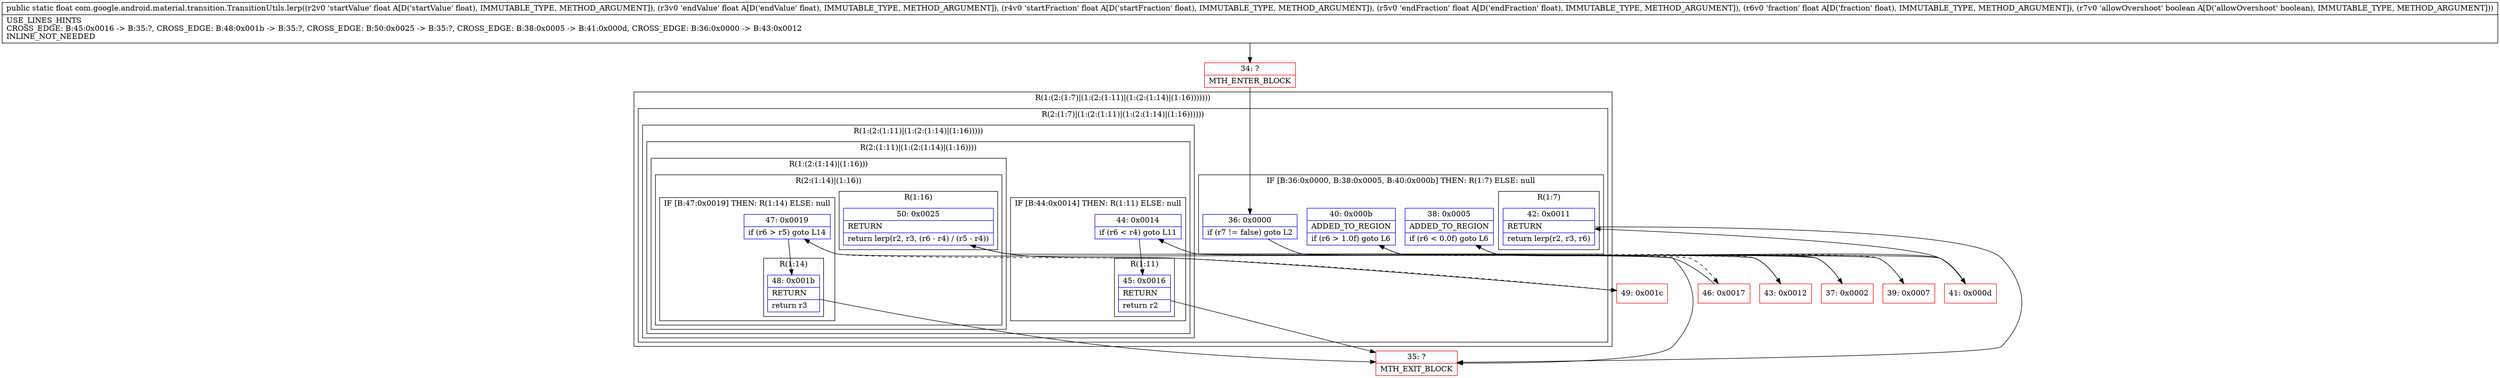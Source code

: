 digraph "CFG forcom.google.android.material.transition.TransitionUtils.lerp(FFFFFZ)F" {
subgraph cluster_Region_2112919297 {
label = "R(1:(2:(1:7)|(1:(2:(1:11)|(1:(2:(1:14)|(1:16)))))))";
node [shape=record,color=blue];
subgraph cluster_Region_1570553286 {
label = "R(2:(1:7)|(1:(2:(1:11)|(1:(2:(1:14)|(1:16))))))";
node [shape=record,color=blue];
subgraph cluster_IfRegion_1858123351 {
label = "IF [B:36:0x0000, B:38:0x0005, B:40:0x000b] THEN: R(1:7) ELSE: null";
node [shape=record,color=blue];
Node_36 [shape=record,label="{36\:\ 0x0000|if (r7 != false) goto L2\l}"];
Node_38 [shape=record,label="{38\:\ 0x0005|ADDED_TO_REGION\l|if (r6 \< 0.0f) goto L6\l}"];
Node_40 [shape=record,label="{40\:\ 0x000b|ADDED_TO_REGION\l|if (r6 \> 1.0f) goto L6\l}"];
subgraph cluster_Region_114928169 {
label = "R(1:7)";
node [shape=record,color=blue];
Node_42 [shape=record,label="{42\:\ 0x0011|RETURN\l|return lerp(r2, r3, r6)\l}"];
}
}
subgraph cluster_Region_2145938796 {
label = "R(1:(2:(1:11)|(1:(2:(1:14)|(1:16)))))";
node [shape=record,color=blue];
subgraph cluster_Region_1201835482 {
label = "R(2:(1:11)|(1:(2:(1:14)|(1:16))))";
node [shape=record,color=blue];
subgraph cluster_IfRegion_742123895 {
label = "IF [B:44:0x0014] THEN: R(1:11) ELSE: null";
node [shape=record,color=blue];
Node_44 [shape=record,label="{44\:\ 0x0014|if (r6 \< r4) goto L11\l}"];
subgraph cluster_Region_1744340539 {
label = "R(1:11)";
node [shape=record,color=blue];
Node_45 [shape=record,label="{45\:\ 0x0016|RETURN\l|return r2\l}"];
}
}
subgraph cluster_Region_1539769509 {
label = "R(1:(2:(1:14)|(1:16)))";
node [shape=record,color=blue];
subgraph cluster_Region_148409946 {
label = "R(2:(1:14)|(1:16))";
node [shape=record,color=blue];
subgraph cluster_IfRegion_2069605991 {
label = "IF [B:47:0x0019] THEN: R(1:14) ELSE: null";
node [shape=record,color=blue];
Node_47 [shape=record,label="{47\:\ 0x0019|if (r6 \> r5) goto L14\l}"];
subgraph cluster_Region_1479616105 {
label = "R(1:14)";
node [shape=record,color=blue];
Node_48 [shape=record,label="{48\:\ 0x001b|RETURN\l|return r3\l}"];
}
}
subgraph cluster_Region_993059814 {
label = "R(1:16)";
node [shape=record,color=blue];
Node_50 [shape=record,label="{50\:\ 0x0025|RETURN\l|return lerp(r2, r3, (r6 \- r4) \/ (r5 \- r4))\l}"];
}
}
}
}
}
}
}
Node_34 [shape=record,color=red,label="{34\:\ ?|MTH_ENTER_BLOCK\l}"];
Node_37 [shape=record,color=red,label="{37\:\ 0x0002}"];
Node_39 [shape=record,color=red,label="{39\:\ 0x0007}"];
Node_41 [shape=record,color=red,label="{41\:\ 0x000d}"];
Node_35 [shape=record,color=red,label="{35\:\ ?|MTH_EXIT_BLOCK\l}"];
Node_43 [shape=record,color=red,label="{43\:\ 0x0012}"];
Node_46 [shape=record,color=red,label="{46\:\ 0x0017}"];
Node_49 [shape=record,color=red,label="{49\:\ 0x001c}"];
MethodNode[shape=record,label="{public static float com.google.android.material.transition.TransitionUtils.lerp((r2v0 'startValue' float A[D('startValue' float), IMMUTABLE_TYPE, METHOD_ARGUMENT]), (r3v0 'endValue' float A[D('endValue' float), IMMUTABLE_TYPE, METHOD_ARGUMENT]), (r4v0 'startFraction' float A[D('startFraction' float), IMMUTABLE_TYPE, METHOD_ARGUMENT]), (r5v0 'endFraction' float A[D('endFraction' float), IMMUTABLE_TYPE, METHOD_ARGUMENT]), (r6v0 'fraction' float A[D('fraction' float), IMMUTABLE_TYPE, METHOD_ARGUMENT]), (r7v0 'allowOvershoot' boolean A[D('allowOvershoot' boolean), IMMUTABLE_TYPE, METHOD_ARGUMENT]))  | USE_LINES_HINTS\lCROSS_EDGE: B:45:0x0016 \-\> B:35:?, CROSS_EDGE: B:48:0x001b \-\> B:35:?, CROSS_EDGE: B:50:0x0025 \-\> B:35:?, CROSS_EDGE: B:38:0x0005 \-\> B:41:0x000d, CROSS_EDGE: B:36:0x0000 \-\> B:43:0x0012\lINLINE_NOT_NEEDED\l}"];
MethodNode -> Node_34;Node_36 -> Node_37;
Node_36 -> Node_43[style=dashed];
Node_38 -> Node_39[style=dashed];
Node_38 -> Node_41;
Node_40 -> Node_41;
Node_40 -> Node_43[style=dashed];
Node_42 -> Node_35;
Node_44 -> Node_45;
Node_44 -> Node_46[style=dashed];
Node_45 -> Node_35;
Node_47 -> Node_48;
Node_47 -> Node_49[style=dashed];
Node_48 -> Node_35;
Node_50 -> Node_35;
Node_34 -> Node_36;
Node_37 -> Node_38;
Node_39 -> Node_40;
Node_41 -> Node_42;
Node_43 -> Node_44;
Node_46 -> Node_47;
Node_49 -> Node_50;
}

